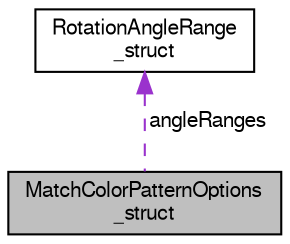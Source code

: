 digraph "MatchColorPatternOptions_struct"
{
  bgcolor="transparent";
  edge [fontname="FreeSans",fontsize="10",labelfontname="FreeSans",labelfontsize="10"];
  node [fontname="FreeSans",fontsize="10",shape=record];
  Node1 [label="MatchColorPatternOptions\l_struct",height=0.2,width=0.4,color="black", fillcolor="grey75", style="filled" fontcolor="black"];
  Node2 -> Node1 [dir="back",color="darkorchid3",fontsize="10",style="dashed",label=" angleRanges" ,fontname="FreeSans"];
  Node2 [label="RotationAngleRange\l_struct",height=0.2,width=0.4,color="black",URL="$struct_rotation_angle_range__struct.html"];
}
